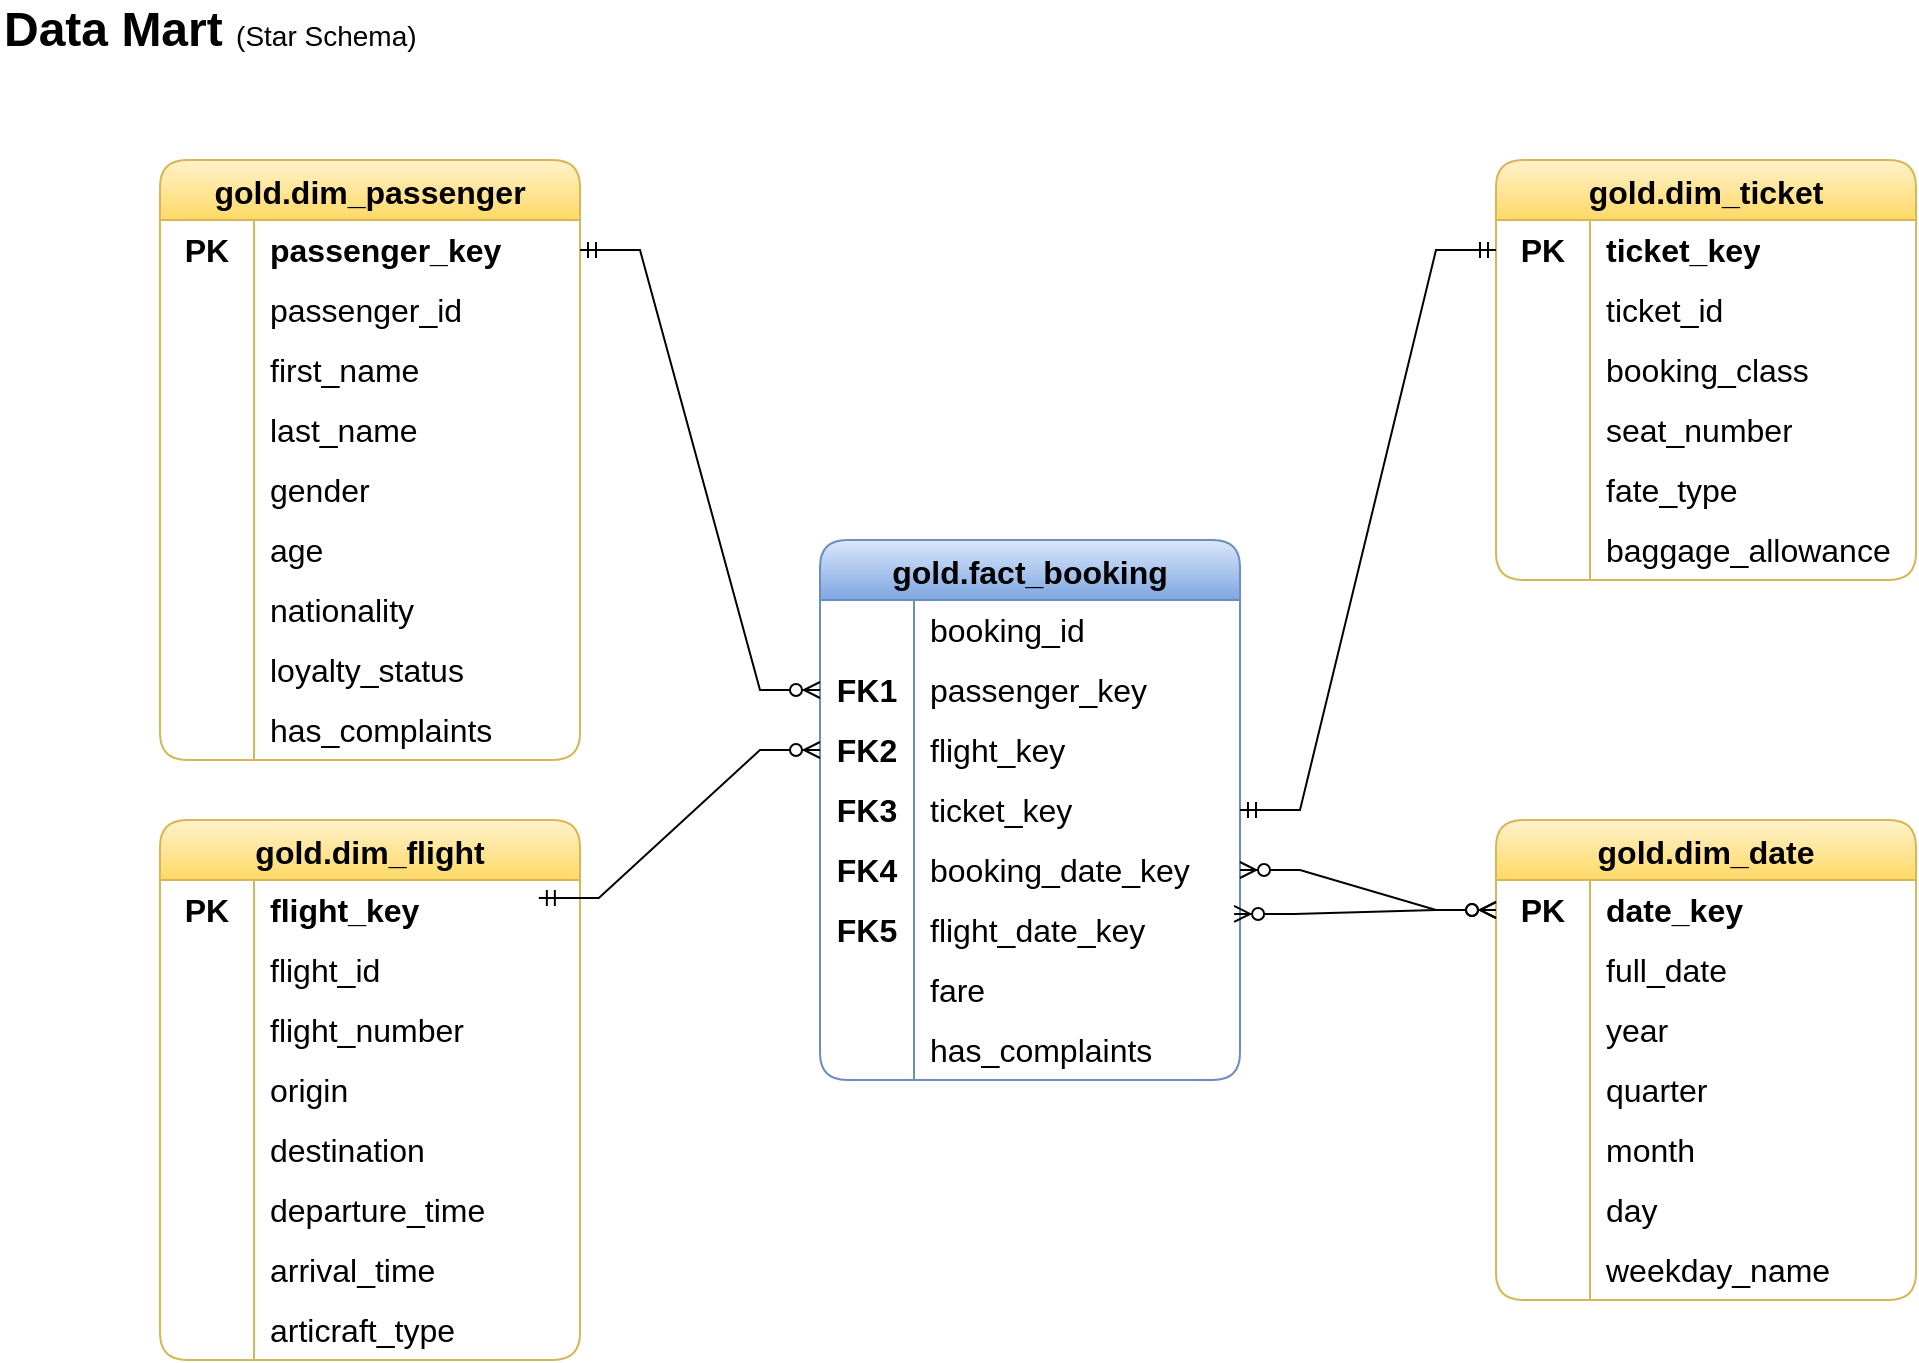 <mxfile version="28.1.2">
  <diagram name="Page-1" id="GIujpcIX_CAR8Va8UHwN">
    <mxGraphModel dx="1066" dy="802" grid="1" gridSize="10" guides="1" tooltips="1" connect="1" arrows="1" fold="1" page="1" pageScale="1" pageWidth="1100" pageHeight="850" math="0" shadow="0">
      <root>
        <mxCell id="0" />
        <mxCell id="1" parent="0" />
        <mxCell id="ljtROfX5DMk_Cp2q3hQa-1" value="Data Mart&amp;nbsp;&lt;span style=&quot;font-weight: normal;&quot;&gt;&lt;font style=&quot;font-size: 14px;&quot;&gt;(Star Schema)&lt;/font&gt;&lt;/span&gt;" style="text;html=1;align=left;verticalAlign=middle;whiteSpace=wrap;rounded=0;fontSize=24;fontStyle=1" parent="1" vertex="1">
          <mxGeometry x="50" y="30" width="350" height="30" as="geometry" />
        </mxCell>
        <mxCell id="ljtROfX5DMk_Cp2q3hQa-2" value="gold.dim_passenger" style="shape=table;startSize=30;container=1;collapsible=0;childLayout=tableLayout;fixedRows=1;rowLines=0;fontStyle=1;strokeColor=#d6b656;fontSize=16;fillColor=#fff2cc;gradientColor=#ffd966;rounded=1;" parent="1" vertex="1">
          <mxGeometry x="130" y="110" width="210" height="300" as="geometry" />
        </mxCell>
        <mxCell id="ljtROfX5DMk_Cp2q3hQa-3" value="" style="shape=tableRow;horizontal=0;startSize=0;swimlaneHead=0;swimlaneBody=0;top=0;left=0;bottom=0;right=0;collapsible=0;dropTarget=0;fillColor=none;points=[[0,0.5],[1,0.5]];portConstraint=eastwest;strokeColor=inherit;fontSize=16;" parent="ljtROfX5DMk_Cp2q3hQa-2" vertex="1">
          <mxGeometry y="30" width="210" height="30" as="geometry" />
        </mxCell>
        <mxCell id="ljtROfX5DMk_Cp2q3hQa-4" value="&lt;b&gt;PK&lt;/b&gt;" style="shape=partialRectangle;html=1;whiteSpace=wrap;connectable=0;fillColor=none;top=0;left=0;bottom=0;right=0;overflow=hidden;pointerEvents=1;strokeColor=inherit;fontSize=16;" parent="ljtROfX5DMk_Cp2q3hQa-3" vertex="1">
          <mxGeometry width="47" height="30" as="geometry">
            <mxRectangle width="47" height="30" as="alternateBounds" />
          </mxGeometry>
        </mxCell>
        <mxCell id="ljtROfX5DMk_Cp2q3hQa-5" value="&lt;b&gt;passenger_key&lt;/b&gt;" style="shape=partialRectangle;html=1;whiteSpace=wrap;connectable=0;fillColor=none;top=0;left=0;bottom=0;right=0;align=left;spacingLeft=6;overflow=hidden;strokeColor=inherit;fontSize=16;" parent="ljtROfX5DMk_Cp2q3hQa-3" vertex="1">
          <mxGeometry x="47" width="163" height="30" as="geometry">
            <mxRectangle width="163" height="30" as="alternateBounds" />
          </mxGeometry>
        </mxCell>
        <mxCell id="ljtROfX5DMk_Cp2q3hQa-6" value="" style="shape=tableRow;horizontal=0;startSize=0;swimlaneHead=0;swimlaneBody=0;top=0;left=0;bottom=0;right=0;collapsible=0;dropTarget=0;fillColor=none;points=[[0,0.5],[1,0.5]];portConstraint=eastwest;strokeColor=inherit;fontSize=16;" parent="ljtROfX5DMk_Cp2q3hQa-2" vertex="1">
          <mxGeometry y="60" width="210" height="30" as="geometry" />
        </mxCell>
        <mxCell id="ljtROfX5DMk_Cp2q3hQa-7" value="" style="shape=partialRectangle;html=1;whiteSpace=wrap;connectable=0;fillColor=none;top=0;left=0;bottom=0;right=0;overflow=hidden;strokeColor=inherit;fontSize=16;" parent="ljtROfX5DMk_Cp2q3hQa-6" vertex="1">
          <mxGeometry width="47" height="30" as="geometry">
            <mxRectangle width="47" height="30" as="alternateBounds" />
          </mxGeometry>
        </mxCell>
        <mxCell id="ljtROfX5DMk_Cp2q3hQa-8" value="passenger_id" style="shape=partialRectangle;html=1;whiteSpace=wrap;connectable=0;fillColor=none;top=0;left=0;bottom=0;right=0;align=left;spacingLeft=6;overflow=hidden;strokeColor=inherit;fontSize=16;" parent="ljtROfX5DMk_Cp2q3hQa-6" vertex="1">
          <mxGeometry x="47" width="163" height="30" as="geometry">
            <mxRectangle width="163" height="30" as="alternateBounds" />
          </mxGeometry>
        </mxCell>
        <mxCell id="ljtROfX5DMk_Cp2q3hQa-9" value="" style="shape=tableRow;horizontal=0;startSize=0;swimlaneHead=0;swimlaneBody=0;top=0;left=0;bottom=0;right=0;collapsible=0;dropTarget=0;fillColor=none;points=[[0,0.5],[1,0.5]];portConstraint=eastwest;strokeColor=inherit;fontSize=16;" parent="ljtROfX5DMk_Cp2q3hQa-2" vertex="1">
          <mxGeometry y="90" width="210" height="30" as="geometry" />
        </mxCell>
        <mxCell id="ljtROfX5DMk_Cp2q3hQa-10" value="" style="shape=partialRectangle;html=1;whiteSpace=wrap;connectable=0;fillColor=none;top=0;left=0;bottom=0;right=0;overflow=hidden;strokeColor=inherit;fontSize=16;" parent="ljtROfX5DMk_Cp2q3hQa-9" vertex="1">
          <mxGeometry width="47" height="30" as="geometry">
            <mxRectangle width="47" height="30" as="alternateBounds" />
          </mxGeometry>
        </mxCell>
        <mxCell id="ljtROfX5DMk_Cp2q3hQa-11" value="first_name" style="shape=partialRectangle;html=1;whiteSpace=wrap;connectable=0;fillColor=none;top=0;left=0;bottom=0;right=0;align=left;spacingLeft=6;overflow=hidden;strokeColor=inherit;fontSize=16;" parent="ljtROfX5DMk_Cp2q3hQa-9" vertex="1">
          <mxGeometry x="47" width="163" height="30" as="geometry">
            <mxRectangle width="163" height="30" as="alternateBounds" />
          </mxGeometry>
        </mxCell>
        <mxCell id="ljtROfX5DMk_Cp2q3hQa-12" style="shape=tableRow;horizontal=0;startSize=0;swimlaneHead=0;swimlaneBody=0;top=0;left=0;bottom=0;right=0;collapsible=0;dropTarget=0;fillColor=none;points=[[0,0.5],[1,0.5]];portConstraint=eastwest;strokeColor=inherit;fontSize=16;" parent="ljtROfX5DMk_Cp2q3hQa-2" vertex="1">
          <mxGeometry y="120" width="210" height="30" as="geometry" />
        </mxCell>
        <mxCell id="ljtROfX5DMk_Cp2q3hQa-13" style="shape=partialRectangle;html=1;whiteSpace=wrap;connectable=0;fillColor=none;top=0;left=0;bottom=0;right=0;overflow=hidden;strokeColor=inherit;fontSize=16;" parent="ljtROfX5DMk_Cp2q3hQa-12" vertex="1">
          <mxGeometry width="47" height="30" as="geometry">
            <mxRectangle width="47" height="30" as="alternateBounds" />
          </mxGeometry>
        </mxCell>
        <mxCell id="ljtROfX5DMk_Cp2q3hQa-14" value="last_name" style="shape=partialRectangle;html=1;whiteSpace=wrap;connectable=0;fillColor=none;top=0;left=0;bottom=0;right=0;align=left;spacingLeft=6;overflow=hidden;strokeColor=inherit;fontSize=16;" parent="ljtROfX5DMk_Cp2q3hQa-12" vertex="1">
          <mxGeometry x="47" width="163" height="30" as="geometry">
            <mxRectangle width="163" height="30" as="alternateBounds" />
          </mxGeometry>
        </mxCell>
        <mxCell id="ljtROfX5DMk_Cp2q3hQa-15" style="shape=tableRow;horizontal=0;startSize=0;swimlaneHead=0;swimlaneBody=0;top=0;left=0;bottom=0;right=0;collapsible=0;dropTarget=0;fillColor=none;points=[[0,0.5],[1,0.5]];portConstraint=eastwest;strokeColor=inherit;fontSize=16;" parent="ljtROfX5DMk_Cp2q3hQa-2" vertex="1">
          <mxGeometry y="150" width="210" height="30" as="geometry" />
        </mxCell>
        <mxCell id="ljtROfX5DMk_Cp2q3hQa-16" style="shape=partialRectangle;html=1;whiteSpace=wrap;connectable=0;fillColor=none;top=0;left=0;bottom=0;right=0;overflow=hidden;strokeColor=inherit;fontSize=16;" parent="ljtROfX5DMk_Cp2q3hQa-15" vertex="1">
          <mxGeometry width="47" height="30" as="geometry">
            <mxRectangle width="47" height="30" as="alternateBounds" />
          </mxGeometry>
        </mxCell>
        <mxCell id="ljtROfX5DMk_Cp2q3hQa-17" value="gender" style="shape=partialRectangle;html=1;whiteSpace=wrap;connectable=0;fillColor=none;top=0;left=0;bottom=0;right=0;align=left;spacingLeft=6;overflow=hidden;strokeColor=inherit;fontSize=16;" parent="ljtROfX5DMk_Cp2q3hQa-15" vertex="1">
          <mxGeometry x="47" width="163" height="30" as="geometry">
            <mxRectangle width="163" height="30" as="alternateBounds" />
          </mxGeometry>
        </mxCell>
        <mxCell id="ljtROfX5DMk_Cp2q3hQa-18" style="shape=tableRow;horizontal=0;startSize=0;swimlaneHead=0;swimlaneBody=0;top=0;left=0;bottom=0;right=0;collapsible=0;dropTarget=0;fillColor=none;points=[[0,0.5],[1,0.5]];portConstraint=eastwest;strokeColor=inherit;fontSize=16;" parent="ljtROfX5DMk_Cp2q3hQa-2" vertex="1">
          <mxGeometry y="180" width="210" height="30" as="geometry" />
        </mxCell>
        <mxCell id="ljtROfX5DMk_Cp2q3hQa-19" style="shape=partialRectangle;html=1;whiteSpace=wrap;connectable=0;fillColor=none;top=0;left=0;bottom=0;right=0;overflow=hidden;strokeColor=inherit;fontSize=16;" parent="ljtROfX5DMk_Cp2q3hQa-18" vertex="1">
          <mxGeometry width="47" height="30" as="geometry">
            <mxRectangle width="47" height="30" as="alternateBounds" />
          </mxGeometry>
        </mxCell>
        <mxCell id="ljtROfX5DMk_Cp2q3hQa-20" value="age" style="shape=partialRectangle;html=1;whiteSpace=wrap;connectable=0;fillColor=none;top=0;left=0;bottom=0;right=0;align=left;spacingLeft=6;overflow=hidden;strokeColor=inherit;fontSize=16;" parent="ljtROfX5DMk_Cp2q3hQa-18" vertex="1">
          <mxGeometry x="47" width="163" height="30" as="geometry">
            <mxRectangle width="163" height="30" as="alternateBounds" />
          </mxGeometry>
        </mxCell>
        <mxCell id="ljtROfX5DMk_Cp2q3hQa-21" style="shape=tableRow;horizontal=0;startSize=0;swimlaneHead=0;swimlaneBody=0;top=0;left=0;bottom=0;right=0;collapsible=0;dropTarget=0;fillColor=none;points=[[0,0.5],[1,0.5]];portConstraint=eastwest;strokeColor=inherit;fontSize=16;" parent="ljtROfX5DMk_Cp2q3hQa-2" vertex="1">
          <mxGeometry y="210" width="210" height="30" as="geometry" />
        </mxCell>
        <mxCell id="ljtROfX5DMk_Cp2q3hQa-22" style="shape=partialRectangle;html=1;whiteSpace=wrap;connectable=0;fillColor=none;top=0;left=0;bottom=0;right=0;overflow=hidden;strokeColor=inherit;fontSize=16;" parent="ljtROfX5DMk_Cp2q3hQa-21" vertex="1">
          <mxGeometry width="47" height="30" as="geometry">
            <mxRectangle width="47" height="30" as="alternateBounds" />
          </mxGeometry>
        </mxCell>
        <mxCell id="ljtROfX5DMk_Cp2q3hQa-23" value="nationality" style="shape=partialRectangle;html=1;whiteSpace=wrap;connectable=0;fillColor=none;top=0;left=0;bottom=0;right=0;align=left;spacingLeft=6;overflow=hidden;strokeColor=inherit;fontSize=16;" parent="ljtROfX5DMk_Cp2q3hQa-21" vertex="1">
          <mxGeometry x="47" width="163" height="30" as="geometry">
            <mxRectangle width="163" height="30" as="alternateBounds" />
          </mxGeometry>
        </mxCell>
        <mxCell id="ljtROfX5DMk_Cp2q3hQa-24" style="shape=tableRow;horizontal=0;startSize=0;swimlaneHead=0;swimlaneBody=0;top=0;left=0;bottom=0;right=0;collapsible=0;dropTarget=0;fillColor=none;points=[[0,0.5],[1,0.5]];portConstraint=eastwest;strokeColor=inherit;fontSize=16;" parent="ljtROfX5DMk_Cp2q3hQa-2" vertex="1">
          <mxGeometry y="240" width="210" height="30" as="geometry" />
        </mxCell>
        <mxCell id="ljtROfX5DMk_Cp2q3hQa-25" style="shape=partialRectangle;html=1;whiteSpace=wrap;connectable=0;fillColor=none;top=0;left=0;bottom=0;right=0;overflow=hidden;strokeColor=inherit;fontSize=16;" parent="ljtROfX5DMk_Cp2q3hQa-24" vertex="1">
          <mxGeometry width="47" height="30" as="geometry">
            <mxRectangle width="47" height="30" as="alternateBounds" />
          </mxGeometry>
        </mxCell>
        <mxCell id="ljtROfX5DMk_Cp2q3hQa-26" value="loyalty_status" style="shape=partialRectangle;html=1;whiteSpace=wrap;connectable=0;fillColor=none;top=0;left=0;bottom=0;right=0;align=left;spacingLeft=6;overflow=hidden;strokeColor=inherit;fontSize=16;" parent="ljtROfX5DMk_Cp2q3hQa-24" vertex="1">
          <mxGeometry x="47" width="163" height="30" as="geometry">
            <mxRectangle width="163" height="30" as="alternateBounds" />
          </mxGeometry>
        </mxCell>
        <mxCell id="ljtROfX5DMk_Cp2q3hQa-27" style="shape=tableRow;horizontal=0;startSize=0;swimlaneHead=0;swimlaneBody=0;top=0;left=0;bottom=0;right=0;collapsible=0;dropTarget=0;fillColor=none;points=[[0,0.5],[1,0.5]];portConstraint=eastwest;strokeColor=inherit;fontSize=16;" parent="ljtROfX5DMk_Cp2q3hQa-2" vertex="1">
          <mxGeometry y="270" width="210" height="30" as="geometry" />
        </mxCell>
        <mxCell id="ljtROfX5DMk_Cp2q3hQa-28" style="shape=partialRectangle;html=1;whiteSpace=wrap;connectable=0;fillColor=none;top=0;left=0;bottom=0;right=0;overflow=hidden;strokeColor=inherit;fontSize=16;" parent="ljtROfX5DMk_Cp2q3hQa-27" vertex="1">
          <mxGeometry width="47" height="30" as="geometry">
            <mxRectangle width="47" height="30" as="alternateBounds" />
          </mxGeometry>
        </mxCell>
        <mxCell id="ljtROfX5DMk_Cp2q3hQa-29" value="has_complaints" style="shape=partialRectangle;html=1;whiteSpace=wrap;connectable=0;fillColor=none;top=0;left=0;bottom=0;right=0;align=left;spacingLeft=6;overflow=hidden;strokeColor=inherit;fontSize=16;" parent="ljtROfX5DMk_Cp2q3hQa-27" vertex="1">
          <mxGeometry x="47" width="163" height="30" as="geometry">
            <mxRectangle width="163" height="30" as="alternateBounds" />
          </mxGeometry>
        </mxCell>
        <mxCell id="ljtROfX5DMk_Cp2q3hQa-30" value="gold.dim_ticket" style="shape=table;startSize=30;container=1;collapsible=0;childLayout=tableLayout;fixedRows=1;rowLines=0;fontStyle=1;strokeColor=#d6b656;fontSize=16;fillColor=#fff2cc;gradientColor=#ffd966;rounded=1;" parent="1" vertex="1">
          <mxGeometry x="798" y="110" width="210" height="210" as="geometry" />
        </mxCell>
        <mxCell id="ljtROfX5DMk_Cp2q3hQa-31" value="" style="shape=tableRow;horizontal=0;startSize=0;swimlaneHead=0;swimlaneBody=0;top=0;left=0;bottom=0;right=0;collapsible=0;dropTarget=0;fillColor=none;points=[[0,0.5],[1,0.5]];portConstraint=eastwest;strokeColor=inherit;fontSize=16;" parent="ljtROfX5DMk_Cp2q3hQa-30" vertex="1">
          <mxGeometry y="30" width="210" height="30" as="geometry" />
        </mxCell>
        <mxCell id="ljtROfX5DMk_Cp2q3hQa-32" value="&lt;b&gt;PK&lt;/b&gt;" style="shape=partialRectangle;html=1;whiteSpace=wrap;connectable=0;fillColor=none;top=0;left=0;bottom=0;right=0;overflow=hidden;pointerEvents=1;strokeColor=inherit;fontSize=16;" parent="ljtROfX5DMk_Cp2q3hQa-31" vertex="1">
          <mxGeometry width="47" height="30" as="geometry">
            <mxRectangle width="47" height="30" as="alternateBounds" />
          </mxGeometry>
        </mxCell>
        <mxCell id="ljtROfX5DMk_Cp2q3hQa-33" value="&lt;b&gt;ticket_key&lt;/b&gt;" style="shape=partialRectangle;html=1;whiteSpace=wrap;connectable=0;fillColor=none;top=0;left=0;bottom=0;right=0;align=left;spacingLeft=6;overflow=hidden;strokeColor=inherit;fontSize=16;" parent="ljtROfX5DMk_Cp2q3hQa-31" vertex="1">
          <mxGeometry x="47" width="163" height="30" as="geometry">
            <mxRectangle width="163" height="30" as="alternateBounds" />
          </mxGeometry>
        </mxCell>
        <mxCell id="ljtROfX5DMk_Cp2q3hQa-34" value="" style="shape=tableRow;horizontal=0;startSize=0;swimlaneHead=0;swimlaneBody=0;top=0;left=0;bottom=0;right=0;collapsible=0;dropTarget=0;fillColor=none;points=[[0,0.5],[1,0.5]];portConstraint=eastwest;strokeColor=inherit;fontSize=16;" parent="ljtROfX5DMk_Cp2q3hQa-30" vertex="1">
          <mxGeometry y="60" width="210" height="30" as="geometry" />
        </mxCell>
        <mxCell id="ljtROfX5DMk_Cp2q3hQa-35" value="" style="shape=partialRectangle;html=1;whiteSpace=wrap;connectable=0;fillColor=none;top=0;left=0;bottom=0;right=0;overflow=hidden;strokeColor=inherit;fontSize=16;" parent="ljtROfX5DMk_Cp2q3hQa-34" vertex="1">
          <mxGeometry width="47" height="30" as="geometry">
            <mxRectangle width="47" height="30" as="alternateBounds" />
          </mxGeometry>
        </mxCell>
        <mxCell id="ljtROfX5DMk_Cp2q3hQa-36" value="ticket_id" style="shape=partialRectangle;html=1;whiteSpace=wrap;connectable=0;fillColor=none;top=0;left=0;bottom=0;right=0;align=left;spacingLeft=6;overflow=hidden;strokeColor=inherit;fontSize=16;" parent="ljtROfX5DMk_Cp2q3hQa-34" vertex="1">
          <mxGeometry x="47" width="163" height="30" as="geometry">
            <mxRectangle width="163" height="30" as="alternateBounds" />
          </mxGeometry>
        </mxCell>
        <mxCell id="ljtROfX5DMk_Cp2q3hQa-37" value="" style="shape=tableRow;horizontal=0;startSize=0;swimlaneHead=0;swimlaneBody=0;top=0;left=0;bottom=0;right=0;collapsible=0;dropTarget=0;fillColor=none;points=[[0,0.5],[1,0.5]];portConstraint=eastwest;strokeColor=inherit;fontSize=16;" parent="ljtROfX5DMk_Cp2q3hQa-30" vertex="1">
          <mxGeometry y="90" width="210" height="30" as="geometry" />
        </mxCell>
        <mxCell id="ljtROfX5DMk_Cp2q3hQa-38" value="" style="shape=partialRectangle;html=1;whiteSpace=wrap;connectable=0;fillColor=none;top=0;left=0;bottom=0;right=0;overflow=hidden;strokeColor=inherit;fontSize=16;" parent="ljtROfX5DMk_Cp2q3hQa-37" vertex="1">
          <mxGeometry width="47" height="30" as="geometry">
            <mxRectangle width="47" height="30" as="alternateBounds" />
          </mxGeometry>
        </mxCell>
        <mxCell id="ljtROfX5DMk_Cp2q3hQa-39" value="booking_class" style="shape=partialRectangle;html=1;whiteSpace=wrap;connectable=0;fillColor=none;top=0;left=0;bottom=0;right=0;align=left;spacingLeft=6;overflow=hidden;strokeColor=inherit;fontSize=16;" parent="ljtROfX5DMk_Cp2q3hQa-37" vertex="1">
          <mxGeometry x="47" width="163" height="30" as="geometry">
            <mxRectangle width="163" height="30" as="alternateBounds" />
          </mxGeometry>
        </mxCell>
        <mxCell id="ljtROfX5DMk_Cp2q3hQa-40" style="shape=tableRow;horizontal=0;startSize=0;swimlaneHead=0;swimlaneBody=0;top=0;left=0;bottom=0;right=0;collapsible=0;dropTarget=0;fillColor=none;points=[[0,0.5],[1,0.5]];portConstraint=eastwest;strokeColor=inherit;fontSize=16;" parent="ljtROfX5DMk_Cp2q3hQa-30" vertex="1">
          <mxGeometry y="120" width="210" height="30" as="geometry" />
        </mxCell>
        <mxCell id="ljtROfX5DMk_Cp2q3hQa-41" style="shape=partialRectangle;html=1;whiteSpace=wrap;connectable=0;fillColor=none;top=0;left=0;bottom=0;right=0;overflow=hidden;strokeColor=inherit;fontSize=16;" parent="ljtROfX5DMk_Cp2q3hQa-40" vertex="1">
          <mxGeometry width="47" height="30" as="geometry">
            <mxRectangle width="47" height="30" as="alternateBounds" />
          </mxGeometry>
        </mxCell>
        <mxCell id="ljtROfX5DMk_Cp2q3hQa-42" value="seat_number" style="shape=partialRectangle;html=1;whiteSpace=wrap;connectable=0;fillColor=none;top=0;left=0;bottom=0;right=0;align=left;spacingLeft=6;overflow=hidden;strokeColor=inherit;fontSize=16;" parent="ljtROfX5DMk_Cp2q3hQa-40" vertex="1">
          <mxGeometry x="47" width="163" height="30" as="geometry">
            <mxRectangle width="163" height="30" as="alternateBounds" />
          </mxGeometry>
        </mxCell>
        <mxCell id="ljtROfX5DMk_Cp2q3hQa-43" style="shape=tableRow;horizontal=0;startSize=0;swimlaneHead=0;swimlaneBody=0;top=0;left=0;bottom=0;right=0;collapsible=0;dropTarget=0;fillColor=none;points=[[0,0.5],[1,0.5]];portConstraint=eastwest;strokeColor=inherit;fontSize=16;" parent="ljtROfX5DMk_Cp2q3hQa-30" vertex="1">
          <mxGeometry y="150" width="210" height="30" as="geometry" />
        </mxCell>
        <mxCell id="ljtROfX5DMk_Cp2q3hQa-44" style="shape=partialRectangle;html=1;whiteSpace=wrap;connectable=0;fillColor=none;top=0;left=0;bottom=0;right=0;overflow=hidden;strokeColor=inherit;fontSize=16;" parent="ljtROfX5DMk_Cp2q3hQa-43" vertex="1">
          <mxGeometry width="47" height="30" as="geometry">
            <mxRectangle width="47" height="30" as="alternateBounds" />
          </mxGeometry>
        </mxCell>
        <mxCell id="ljtROfX5DMk_Cp2q3hQa-45" value="fate_type" style="shape=partialRectangle;html=1;whiteSpace=wrap;connectable=0;fillColor=none;top=0;left=0;bottom=0;right=0;align=left;spacingLeft=6;overflow=hidden;strokeColor=inherit;fontSize=16;" parent="ljtROfX5DMk_Cp2q3hQa-43" vertex="1">
          <mxGeometry x="47" width="163" height="30" as="geometry">
            <mxRectangle width="163" height="30" as="alternateBounds" />
          </mxGeometry>
        </mxCell>
        <mxCell id="ljtROfX5DMk_Cp2q3hQa-46" style="shape=tableRow;horizontal=0;startSize=0;swimlaneHead=0;swimlaneBody=0;top=0;left=0;bottom=0;right=0;collapsible=0;dropTarget=0;fillColor=none;points=[[0,0.5],[1,0.5]];portConstraint=eastwest;strokeColor=inherit;fontSize=16;" parent="ljtROfX5DMk_Cp2q3hQa-30" vertex="1">
          <mxGeometry y="180" width="210" height="30" as="geometry" />
        </mxCell>
        <mxCell id="ljtROfX5DMk_Cp2q3hQa-47" style="shape=partialRectangle;html=1;whiteSpace=wrap;connectable=0;fillColor=none;top=0;left=0;bottom=0;right=0;overflow=hidden;strokeColor=inherit;fontSize=16;" parent="ljtROfX5DMk_Cp2q3hQa-46" vertex="1">
          <mxGeometry width="47" height="30" as="geometry">
            <mxRectangle width="47" height="30" as="alternateBounds" />
          </mxGeometry>
        </mxCell>
        <mxCell id="ljtROfX5DMk_Cp2q3hQa-48" value="baggage_allowance" style="shape=partialRectangle;html=1;whiteSpace=wrap;connectable=0;fillColor=none;top=0;left=0;bottom=0;right=0;align=left;spacingLeft=6;overflow=hidden;strokeColor=inherit;fontSize=16;" parent="ljtROfX5DMk_Cp2q3hQa-46" vertex="1">
          <mxGeometry x="47" width="163" height="30" as="geometry">
            <mxRectangle width="163" height="30" as="alternateBounds" />
          </mxGeometry>
        </mxCell>
        <mxCell id="ljtROfX5DMk_Cp2q3hQa-65" value="gold.fact_booking" style="shape=table;startSize=30;container=1;collapsible=0;childLayout=tableLayout;fixedRows=1;rowLines=0;fontStyle=1;strokeColor=#6c8ebf;fontSize=16;fillColor=#dae8fc;gradientColor=#7ea6e0;rounded=1;" parent="1" vertex="1">
          <mxGeometry x="460" y="300" width="210" height="270" as="geometry" />
        </mxCell>
        <mxCell id="ljtROfX5DMk_Cp2q3hQa-66" value="" style="shape=tableRow;horizontal=0;startSize=0;swimlaneHead=0;swimlaneBody=0;top=0;left=0;bottom=0;right=0;collapsible=0;dropTarget=0;fillColor=none;points=[[0,0.5],[1,0.5]];portConstraint=eastwest;strokeColor=inherit;fontSize=16;" parent="ljtROfX5DMk_Cp2q3hQa-65" vertex="1">
          <mxGeometry y="30" width="210" height="30" as="geometry" />
        </mxCell>
        <mxCell id="ljtROfX5DMk_Cp2q3hQa-67" value="" style="shape=partialRectangle;html=1;whiteSpace=wrap;connectable=0;fillColor=none;top=0;left=0;bottom=0;right=0;overflow=hidden;pointerEvents=1;strokeColor=inherit;fontSize=16;" parent="ljtROfX5DMk_Cp2q3hQa-66" vertex="1">
          <mxGeometry width="47" height="30" as="geometry">
            <mxRectangle width="47" height="30" as="alternateBounds" />
          </mxGeometry>
        </mxCell>
        <mxCell id="ljtROfX5DMk_Cp2q3hQa-68" value="booking_id" style="shape=partialRectangle;html=1;whiteSpace=wrap;connectable=0;fillColor=none;top=0;left=0;bottom=0;right=0;align=left;spacingLeft=6;overflow=hidden;strokeColor=inherit;fontSize=16;" parent="ljtROfX5DMk_Cp2q3hQa-66" vertex="1">
          <mxGeometry x="47" width="163" height="30" as="geometry">
            <mxRectangle width="163" height="30" as="alternateBounds" />
          </mxGeometry>
        </mxCell>
        <mxCell id="ljtROfX5DMk_Cp2q3hQa-69" value="" style="shape=tableRow;horizontal=0;startSize=0;swimlaneHead=0;swimlaneBody=0;top=0;left=0;bottom=0;right=0;collapsible=0;dropTarget=0;fillColor=none;points=[[0,0.5],[1,0.5]];portConstraint=eastwest;strokeColor=inherit;fontSize=16;" parent="ljtROfX5DMk_Cp2q3hQa-65" vertex="1">
          <mxGeometry y="60" width="210" height="30" as="geometry" />
        </mxCell>
        <mxCell id="ljtROfX5DMk_Cp2q3hQa-70" value="&lt;b&gt;FK1&lt;/b&gt;" style="shape=partialRectangle;html=1;whiteSpace=wrap;connectable=0;fillColor=none;top=0;left=0;bottom=0;right=0;overflow=hidden;strokeColor=inherit;fontSize=16;" parent="ljtROfX5DMk_Cp2q3hQa-69" vertex="1">
          <mxGeometry width="47" height="30" as="geometry">
            <mxRectangle width="47" height="30" as="alternateBounds" />
          </mxGeometry>
        </mxCell>
        <mxCell id="ljtROfX5DMk_Cp2q3hQa-71" value="passenger_key" style="shape=partialRectangle;html=1;whiteSpace=wrap;connectable=0;fillColor=none;top=0;left=0;bottom=0;right=0;align=left;spacingLeft=6;overflow=hidden;strokeColor=inherit;fontSize=16;" parent="ljtROfX5DMk_Cp2q3hQa-69" vertex="1">
          <mxGeometry x="47" width="163" height="30" as="geometry">
            <mxRectangle width="163" height="30" as="alternateBounds" />
          </mxGeometry>
        </mxCell>
        <mxCell id="ljtROfX5DMk_Cp2q3hQa-72" value="" style="shape=tableRow;horizontal=0;startSize=0;swimlaneHead=0;swimlaneBody=0;top=0;left=0;bottom=0;right=0;collapsible=0;dropTarget=0;fillColor=none;points=[[0,0.5],[1,0.5]];portConstraint=eastwest;strokeColor=inherit;fontSize=16;" parent="ljtROfX5DMk_Cp2q3hQa-65" vertex="1">
          <mxGeometry y="90" width="210" height="30" as="geometry" />
        </mxCell>
        <mxCell id="ljtROfX5DMk_Cp2q3hQa-73" value="&lt;b&gt;FK2&lt;/b&gt;" style="shape=partialRectangle;html=1;whiteSpace=wrap;connectable=0;fillColor=none;top=0;left=0;bottom=0;right=0;overflow=hidden;strokeColor=inherit;fontSize=16;" parent="ljtROfX5DMk_Cp2q3hQa-72" vertex="1">
          <mxGeometry width="47" height="30" as="geometry">
            <mxRectangle width="47" height="30" as="alternateBounds" />
          </mxGeometry>
        </mxCell>
        <mxCell id="ljtROfX5DMk_Cp2q3hQa-74" value="flight_key" style="shape=partialRectangle;html=1;whiteSpace=wrap;connectable=0;fillColor=none;top=0;left=0;bottom=0;right=0;align=left;spacingLeft=6;overflow=hidden;strokeColor=inherit;fontSize=16;" parent="ljtROfX5DMk_Cp2q3hQa-72" vertex="1">
          <mxGeometry x="47" width="163" height="30" as="geometry">
            <mxRectangle width="163" height="30" as="alternateBounds" />
          </mxGeometry>
        </mxCell>
        <mxCell id="ljtROfX5DMk_Cp2q3hQa-75" style="shape=tableRow;horizontal=0;startSize=0;swimlaneHead=0;swimlaneBody=0;top=0;left=0;bottom=0;right=0;collapsible=0;dropTarget=0;fillColor=none;points=[[0,0.5],[1,0.5]];portConstraint=eastwest;strokeColor=inherit;fontSize=16;" parent="ljtROfX5DMk_Cp2q3hQa-65" vertex="1">
          <mxGeometry y="120" width="210" height="30" as="geometry" />
        </mxCell>
        <mxCell id="ljtROfX5DMk_Cp2q3hQa-76" value="&lt;b&gt;FK3&lt;/b&gt;" style="shape=partialRectangle;html=1;whiteSpace=wrap;connectable=0;fillColor=none;top=0;left=0;bottom=0;right=0;overflow=hidden;strokeColor=inherit;fontSize=16;" parent="ljtROfX5DMk_Cp2q3hQa-75" vertex="1">
          <mxGeometry width="47" height="30" as="geometry">
            <mxRectangle width="47" height="30" as="alternateBounds" />
          </mxGeometry>
        </mxCell>
        <mxCell id="ljtROfX5DMk_Cp2q3hQa-77" value="ticket_key" style="shape=partialRectangle;html=1;whiteSpace=wrap;connectable=0;fillColor=none;top=0;left=0;bottom=0;right=0;align=left;spacingLeft=6;overflow=hidden;strokeColor=inherit;fontSize=16;" parent="ljtROfX5DMk_Cp2q3hQa-75" vertex="1">
          <mxGeometry x="47" width="163" height="30" as="geometry">
            <mxRectangle width="163" height="30" as="alternateBounds" />
          </mxGeometry>
        </mxCell>
        <mxCell id="ljtROfX5DMk_Cp2q3hQa-78" style="shape=tableRow;horizontal=0;startSize=0;swimlaneHead=0;swimlaneBody=0;top=0;left=0;bottom=0;right=0;collapsible=0;dropTarget=0;fillColor=none;points=[[0,0.5],[1,0.5]];portConstraint=eastwest;strokeColor=inherit;fontSize=16;" parent="ljtROfX5DMk_Cp2q3hQa-65" vertex="1">
          <mxGeometry y="150" width="210" height="30" as="geometry" />
        </mxCell>
        <mxCell id="ljtROfX5DMk_Cp2q3hQa-79" value="&lt;b&gt;FK4&lt;/b&gt;" style="shape=partialRectangle;html=1;whiteSpace=wrap;connectable=0;fillColor=none;top=0;left=0;bottom=0;right=0;overflow=hidden;strokeColor=inherit;fontSize=16;" parent="ljtROfX5DMk_Cp2q3hQa-78" vertex="1">
          <mxGeometry width="47" height="30" as="geometry">
            <mxRectangle width="47" height="30" as="alternateBounds" />
          </mxGeometry>
        </mxCell>
        <mxCell id="ljtROfX5DMk_Cp2q3hQa-80" value="booking_date_key" style="shape=partialRectangle;html=1;whiteSpace=wrap;connectable=0;fillColor=none;top=0;left=0;bottom=0;right=0;align=left;spacingLeft=6;overflow=hidden;strokeColor=inherit;fontSize=16;" parent="ljtROfX5DMk_Cp2q3hQa-78" vertex="1">
          <mxGeometry x="47" width="163" height="30" as="geometry">
            <mxRectangle width="163" height="30" as="alternateBounds" />
          </mxGeometry>
        </mxCell>
        <mxCell id="ljtROfX5DMk_Cp2q3hQa-81" style="shape=tableRow;horizontal=0;startSize=0;swimlaneHead=0;swimlaneBody=0;top=0;left=0;bottom=0;right=0;collapsible=0;dropTarget=0;fillColor=none;points=[[0,0.5],[1,0.5]];portConstraint=eastwest;strokeColor=inherit;fontSize=16;" parent="ljtROfX5DMk_Cp2q3hQa-65" vertex="1">
          <mxGeometry y="180" width="210" height="30" as="geometry" />
        </mxCell>
        <mxCell id="ljtROfX5DMk_Cp2q3hQa-82" value="&lt;b&gt;FK5&lt;/b&gt;" style="shape=partialRectangle;html=1;whiteSpace=wrap;connectable=0;fillColor=none;top=0;left=0;bottom=0;right=0;overflow=hidden;strokeColor=inherit;fontSize=16;" parent="ljtROfX5DMk_Cp2q3hQa-81" vertex="1">
          <mxGeometry width="47" height="30" as="geometry">
            <mxRectangle width="47" height="30" as="alternateBounds" />
          </mxGeometry>
        </mxCell>
        <mxCell id="ljtROfX5DMk_Cp2q3hQa-83" value="flight_date_key" style="shape=partialRectangle;html=1;whiteSpace=wrap;connectable=0;fillColor=none;top=0;left=0;bottom=0;right=0;align=left;spacingLeft=6;overflow=hidden;strokeColor=inherit;fontSize=16;" parent="ljtROfX5DMk_Cp2q3hQa-81" vertex="1">
          <mxGeometry x="47" width="163" height="30" as="geometry">
            <mxRectangle width="163" height="30" as="alternateBounds" />
          </mxGeometry>
        </mxCell>
        <mxCell id="ljtROfX5DMk_Cp2q3hQa-84" style="shape=tableRow;horizontal=0;startSize=0;swimlaneHead=0;swimlaneBody=0;top=0;left=0;bottom=0;right=0;collapsible=0;dropTarget=0;fillColor=none;points=[[0,0.5],[1,0.5]];portConstraint=eastwest;strokeColor=inherit;fontSize=16;" parent="ljtROfX5DMk_Cp2q3hQa-65" vertex="1">
          <mxGeometry y="210" width="210" height="30" as="geometry" />
        </mxCell>
        <mxCell id="ljtROfX5DMk_Cp2q3hQa-85" style="shape=partialRectangle;html=1;whiteSpace=wrap;connectable=0;fillColor=none;top=0;left=0;bottom=0;right=0;overflow=hidden;strokeColor=inherit;fontSize=16;" parent="ljtROfX5DMk_Cp2q3hQa-84" vertex="1">
          <mxGeometry width="47" height="30" as="geometry">
            <mxRectangle width="47" height="30" as="alternateBounds" />
          </mxGeometry>
        </mxCell>
        <mxCell id="ljtROfX5DMk_Cp2q3hQa-86" value="fare" style="shape=partialRectangle;html=1;whiteSpace=wrap;connectable=0;fillColor=none;top=0;left=0;bottom=0;right=0;align=left;spacingLeft=6;overflow=hidden;strokeColor=inherit;fontSize=16;" parent="ljtROfX5DMk_Cp2q3hQa-84" vertex="1">
          <mxGeometry x="47" width="163" height="30" as="geometry">
            <mxRectangle width="163" height="30" as="alternateBounds" />
          </mxGeometry>
        </mxCell>
        <mxCell id="ljtROfX5DMk_Cp2q3hQa-87" style="shape=tableRow;horizontal=0;startSize=0;swimlaneHead=0;swimlaneBody=0;top=0;left=0;bottom=0;right=0;collapsible=0;dropTarget=0;fillColor=none;points=[[0,0.5],[1,0.5]];portConstraint=eastwest;strokeColor=inherit;fontSize=16;" parent="ljtROfX5DMk_Cp2q3hQa-65" vertex="1">
          <mxGeometry y="240" width="210" height="30" as="geometry" />
        </mxCell>
        <mxCell id="ljtROfX5DMk_Cp2q3hQa-88" style="shape=partialRectangle;html=1;whiteSpace=wrap;connectable=0;fillColor=none;top=0;left=0;bottom=0;right=0;overflow=hidden;strokeColor=inherit;fontSize=16;" parent="ljtROfX5DMk_Cp2q3hQa-87" vertex="1">
          <mxGeometry width="47" height="30" as="geometry">
            <mxRectangle width="47" height="30" as="alternateBounds" />
          </mxGeometry>
        </mxCell>
        <mxCell id="ljtROfX5DMk_Cp2q3hQa-89" value="has_complaints" style="shape=partialRectangle;html=1;whiteSpace=wrap;connectable=0;fillColor=none;top=0;left=0;bottom=0;right=0;align=left;spacingLeft=6;overflow=hidden;strokeColor=inherit;fontSize=16;" parent="ljtROfX5DMk_Cp2q3hQa-87" vertex="1">
          <mxGeometry x="47" width="163" height="30" as="geometry">
            <mxRectangle width="163" height="30" as="alternateBounds" />
          </mxGeometry>
        </mxCell>
        <mxCell id="ljtROfX5DMk_Cp2q3hQa-99" value="" style="edgeStyle=entityRelationEdgeStyle;fontSize=12;html=1;endArrow=ERzeroToMany;startArrow=ERmandOne;rounded=0;entryX=0;entryY=0.5;entryDx=0;entryDy=0;" parent="1" source="ljtROfX5DMk_Cp2q3hQa-3" target="ljtROfX5DMk_Cp2q3hQa-69" edge="1">
          <mxGeometry width="100" height="100" relative="1" as="geometry">
            <mxPoint x="170" y="640" as="sourcePoint" />
            <mxPoint x="270" y="540" as="targetPoint" />
            <Array as="points">
              <mxPoint x="450" y="370" />
            </Array>
          </mxGeometry>
        </mxCell>
        <mxCell id="ljtROfX5DMk_Cp2q3hQa-100" value="" style="edgeStyle=entityRelationEdgeStyle;fontSize=12;html=1;endArrow=ERmandOne;startArrow=ERmandOne;rounded=0;entryX=1;entryY=0.5;entryDx=0;entryDy=0;exitX=0;exitY=0.5;exitDx=0;exitDy=0;endFill=0;" parent="1" source="ljtROfX5DMk_Cp2q3hQa-31" target="ljtROfX5DMk_Cp2q3hQa-75" edge="1">
          <mxGeometry width="100" height="100" relative="1" as="geometry">
            <mxPoint x="640" y="170" as="sourcePoint" />
            <mxPoint x="737" y="462" as="targetPoint" />
          </mxGeometry>
        </mxCell>
        <mxCell id="-V5D90BDanawPPntpzXs-1" value="gold.dim_flight" style="shape=table;startSize=30;container=1;collapsible=0;childLayout=tableLayout;fixedRows=1;rowLines=0;fontStyle=1;strokeColor=#d6b656;fontSize=16;fillColor=#fff2cc;gradientColor=#ffd966;rounded=1;" vertex="1" parent="1">
          <mxGeometry x="130" y="440" width="210" height="270" as="geometry" />
        </mxCell>
        <mxCell id="-V5D90BDanawPPntpzXs-2" value="" style="shape=tableRow;horizontal=0;startSize=0;swimlaneHead=0;swimlaneBody=0;top=0;left=0;bottom=0;right=0;collapsible=0;dropTarget=0;fillColor=none;points=[[0,0.5],[1,0.5]];portConstraint=eastwest;strokeColor=inherit;fontSize=16;" vertex="1" parent="-V5D90BDanawPPntpzXs-1">
          <mxGeometry y="30" width="210" height="30" as="geometry" />
        </mxCell>
        <mxCell id="-V5D90BDanawPPntpzXs-3" value="&lt;b&gt;PK&lt;/b&gt;" style="shape=partialRectangle;html=1;whiteSpace=wrap;connectable=0;fillColor=none;top=0;left=0;bottom=0;right=0;overflow=hidden;pointerEvents=1;strokeColor=inherit;fontSize=16;" vertex="1" parent="-V5D90BDanawPPntpzXs-2">
          <mxGeometry width="47" height="30" as="geometry">
            <mxRectangle width="47" height="30" as="alternateBounds" />
          </mxGeometry>
        </mxCell>
        <mxCell id="-V5D90BDanawPPntpzXs-4" value="&lt;b&gt;flight_key&lt;/b&gt;" style="shape=partialRectangle;html=1;whiteSpace=wrap;connectable=0;fillColor=none;top=0;left=0;bottom=0;right=0;align=left;spacingLeft=6;overflow=hidden;strokeColor=inherit;fontSize=16;" vertex="1" parent="-V5D90BDanawPPntpzXs-2">
          <mxGeometry x="47" width="163" height="30" as="geometry">
            <mxRectangle width="163" height="30" as="alternateBounds" />
          </mxGeometry>
        </mxCell>
        <mxCell id="-V5D90BDanawPPntpzXs-5" value="" style="shape=tableRow;horizontal=0;startSize=0;swimlaneHead=0;swimlaneBody=0;top=0;left=0;bottom=0;right=0;collapsible=0;dropTarget=0;fillColor=none;points=[[0,0.5],[1,0.5]];portConstraint=eastwest;strokeColor=inherit;fontSize=16;" vertex="1" parent="-V5D90BDanawPPntpzXs-1">
          <mxGeometry y="60" width="210" height="30" as="geometry" />
        </mxCell>
        <mxCell id="-V5D90BDanawPPntpzXs-6" value="" style="shape=partialRectangle;html=1;whiteSpace=wrap;connectable=0;fillColor=none;top=0;left=0;bottom=0;right=0;overflow=hidden;strokeColor=inherit;fontSize=16;" vertex="1" parent="-V5D90BDanawPPntpzXs-5">
          <mxGeometry width="47" height="30" as="geometry">
            <mxRectangle width="47" height="30" as="alternateBounds" />
          </mxGeometry>
        </mxCell>
        <mxCell id="-V5D90BDanawPPntpzXs-7" value="flight_id" style="shape=partialRectangle;html=1;whiteSpace=wrap;connectable=0;fillColor=none;top=0;left=0;bottom=0;right=0;align=left;spacingLeft=6;overflow=hidden;strokeColor=inherit;fontSize=16;" vertex="1" parent="-V5D90BDanawPPntpzXs-5">
          <mxGeometry x="47" width="163" height="30" as="geometry">
            <mxRectangle width="163" height="30" as="alternateBounds" />
          </mxGeometry>
        </mxCell>
        <mxCell id="-V5D90BDanawPPntpzXs-8" value="" style="shape=tableRow;horizontal=0;startSize=0;swimlaneHead=0;swimlaneBody=0;top=0;left=0;bottom=0;right=0;collapsible=0;dropTarget=0;fillColor=none;points=[[0,0.5],[1,0.5]];portConstraint=eastwest;strokeColor=inherit;fontSize=16;" vertex="1" parent="-V5D90BDanawPPntpzXs-1">
          <mxGeometry y="90" width="210" height="30" as="geometry" />
        </mxCell>
        <mxCell id="-V5D90BDanawPPntpzXs-9" value="" style="shape=partialRectangle;html=1;whiteSpace=wrap;connectable=0;fillColor=none;top=0;left=0;bottom=0;right=0;overflow=hidden;strokeColor=inherit;fontSize=16;" vertex="1" parent="-V5D90BDanawPPntpzXs-8">
          <mxGeometry width="47" height="30" as="geometry">
            <mxRectangle width="47" height="30" as="alternateBounds" />
          </mxGeometry>
        </mxCell>
        <mxCell id="-V5D90BDanawPPntpzXs-10" value="flight_number" style="shape=partialRectangle;html=1;whiteSpace=wrap;connectable=0;fillColor=none;top=0;left=0;bottom=0;right=0;align=left;spacingLeft=6;overflow=hidden;strokeColor=inherit;fontSize=16;" vertex="1" parent="-V5D90BDanawPPntpzXs-8">
          <mxGeometry x="47" width="163" height="30" as="geometry">
            <mxRectangle width="163" height="30" as="alternateBounds" />
          </mxGeometry>
        </mxCell>
        <mxCell id="-V5D90BDanawPPntpzXs-11" style="shape=tableRow;horizontal=0;startSize=0;swimlaneHead=0;swimlaneBody=0;top=0;left=0;bottom=0;right=0;collapsible=0;dropTarget=0;fillColor=none;points=[[0,0.5],[1,0.5]];portConstraint=eastwest;strokeColor=inherit;fontSize=16;" vertex="1" parent="-V5D90BDanawPPntpzXs-1">
          <mxGeometry y="120" width="210" height="30" as="geometry" />
        </mxCell>
        <mxCell id="-V5D90BDanawPPntpzXs-12" style="shape=partialRectangle;html=1;whiteSpace=wrap;connectable=0;fillColor=none;top=0;left=0;bottom=0;right=0;overflow=hidden;strokeColor=inherit;fontSize=16;" vertex="1" parent="-V5D90BDanawPPntpzXs-11">
          <mxGeometry width="47" height="30" as="geometry">
            <mxRectangle width="47" height="30" as="alternateBounds" />
          </mxGeometry>
        </mxCell>
        <mxCell id="-V5D90BDanawPPntpzXs-13" value="origin" style="shape=partialRectangle;html=1;whiteSpace=wrap;connectable=0;fillColor=none;top=0;left=0;bottom=0;right=0;align=left;spacingLeft=6;overflow=hidden;strokeColor=inherit;fontSize=16;" vertex="1" parent="-V5D90BDanawPPntpzXs-11">
          <mxGeometry x="47" width="163" height="30" as="geometry">
            <mxRectangle width="163" height="30" as="alternateBounds" />
          </mxGeometry>
        </mxCell>
        <mxCell id="-V5D90BDanawPPntpzXs-14" style="shape=tableRow;horizontal=0;startSize=0;swimlaneHead=0;swimlaneBody=0;top=0;left=0;bottom=0;right=0;collapsible=0;dropTarget=0;fillColor=none;points=[[0,0.5],[1,0.5]];portConstraint=eastwest;strokeColor=inherit;fontSize=16;" vertex="1" parent="-V5D90BDanawPPntpzXs-1">
          <mxGeometry y="150" width="210" height="30" as="geometry" />
        </mxCell>
        <mxCell id="-V5D90BDanawPPntpzXs-15" style="shape=partialRectangle;html=1;whiteSpace=wrap;connectable=0;fillColor=none;top=0;left=0;bottom=0;right=0;overflow=hidden;strokeColor=inherit;fontSize=16;" vertex="1" parent="-V5D90BDanawPPntpzXs-14">
          <mxGeometry width="47" height="30" as="geometry">
            <mxRectangle width="47" height="30" as="alternateBounds" />
          </mxGeometry>
        </mxCell>
        <mxCell id="-V5D90BDanawPPntpzXs-16" value="destination" style="shape=partialRectangle;html=1;whiteSpace=wrap;connectable=0;fillColor=none;top=0;left=0;bottom=0;right=0;align=left;spacingLeft=6;overflow=hidden;strokeColor=inherit;fontSize=16;" vertex="1" parent="-V5D90BDanawPPntpzXs-14">
          <mxGeometry x="47" width="163" height="30" as="geometry">
            <mxRectangle width="163" height="30" as="alternateBounds" />
          </mxGeometry>
        </mxCell>
        <mxCell id="-V5D90BDanawPPntpzXs-17" style="shape=tableRow;horizontal=0;startSize=0;swimlaneHead=0;swimlaneBody=0;top=0;left=0;bottom=0;right=0;collapsible=0;dropTarget=0;fillColor=none;points=[[0,0.5],[1,0.5]];portConstraint=eastwest;strokeColor=inherit;fontSize=16;" vertex="1" parent="-V5D90BDanawPPntpzXs-1">
          <mxGeometry y="180" width="210" height="30" as="geometry" />
        </mxCell>
        <mxCell id="-V5D90BDanawPPntpzXs-18" style="shape=partialRectangle;html=1;whiteSpace=wrap;connectable=0;fillColor=none;top=0;left=0;bottom=0;right=0;overflow=hidden;strokeColor=inherit;fontSize=16;" vertex="1" parent="-V5D90BDanawPPntpzXs-17">
          <mxGeometry width="47" height="30" as="geometry">
            <mxRectangle width="47" height="30" as="alternateBounds" />
          </mxGeometry>
        </mxCell>
        <mxCell id="-V5D90BDanawPPntpzXs-19" value="departure_time" style="shape=partialRectangle;html=1;whiteSpace=wrap;connectable=0;fillColor=none;top=0;left=0;bottom=0;right=0;align=left;spacingLeft=6;overflow=hidden;strokeColor=inherit;fontSize=16;" vertex="1" parent="-V5D90BDanawPPntpzXs-17">
          <mxGeometry x="47" width="163" height="30" as="geometry">
            <mxRectangle width="163" height="30" as="alternateBounds" />
          </mxGeometry>
        </mxCell>
        <mxCell id="-V5D90BDanawPPntpzXs-20" style="shape=tableRow;horizontal=0;startSize=0;swimlaneHead=0;swimlaneBody=0;top=0;left=0;bottom=0;right=0;collapsible=0;dropTarget=0;fillColor=none;points=[[0,0.5],[1,0.5]];portConstraint=eastwest;strokeColor=inherit;fontSize=16;" vertex="1" parent="-V5D90BDanawPPntpzXs-1">
          <mxGeometry y="210" width="210" height="30" as="geometry" />
        </mxCell>
        <mxCell id="-V5D90BDanawPPntpzXs-21" style="shape=partialRectangle;html=1;whiteSpace=wrap;connectable=0;fillColor=none;top=0;left=0;bottom=0;right=0;overflow=hidden;strokeColor=inherit;fontSize=16;" vertex="1" parent="-V5D90BDanawPPntpzXs-20">
          <mxGeometry width="47" height="30" as="geometry">
            <mxRectangle width="47" height="30" as="alternateBounds" />
          </mxGeometry>
        </mxCell>
        <mxCell id="-V5D90BDanawPPntpzXs-22" value="arrival_time" style="shape=partialRectangle;html=1;whiteSpace=wrap;connectable=0;fillColor=none;top=0;left=0;bottom=0;right=0;align=left;spacingLeft=6;overflow=hidden;strokeColor=inherit;fontSize=16;" vertex="1" parent="-V5D90BDanawPPntpzXs-20">
          <mxGeometry x="47" width="163" height="30" as="geometry">
            <mxRectangle width="163" height="30" as="alternateBounds" />
          </mxGeometry>
        </mxCell>
        <mxCell id="-V5D90BDanawPPntpzXs-23" style="shape=tableRow;horizontal=0;startSize=0;swimlaneHead=0;swimlaneBody=0;top=0;left=0;bottom=0;right=0;collapsible=0;dropTarget=0;fillColor=none;points=[[0,0.5],[1,0.5]];portConstraint=eastwest;strokeColor=inherit;fontSize=16;" vertex="1" parent="-V5D90BDanawPPntpzXs-1">
          <mxGeometry y="240" width="210" height="30" as="geometry" />
        </mxCell>
        <mxCell id="-V5D90BDanawPPntpzXs-24" style="shape=partialRectangle;html=1;whiteSpace=wrap;connectable=0;fillColor=none;top=0;left=0;bottom=0;right=0;overflow=hidden;strokeColor=inherit;fontSize=16;" vertex="1" parent="-V5D90BDanawPPntpzXs-23">
          <mxGeometry width="47" height="30" as="geometry">
            <mxRectangle width="47" height="30" as="alternateBounds" />
          </mxGeometry>
        </mxCell>
        <mxCell id="-V5D90BDanawPPntpzXs-25" value="articraft_type" style="shape=partialRectangle;html=1;whiteSpace=wrap;connectable=0;fillColor=none;top=0;left=0;bottom=0;right=0;align=left;spacingLeft=6;overflow=hidden;strokeColor=inherit;fontSize=16;" vertex="1" parent="-V5D90BDanawPPntpzXs-23">
          <mxGeometry x="47" width="163" height="30" as="geometry">
            <mxRectangle width="163" height="30" as="alternateBounds" />
          </mxGeometry>
        </mxCell>
        <mxCell id="-V5D90BDanawPPntpzXs-29" value="gold.dim_date" style="shape=table;startSize=30;container=1;collapsible=0;childLayout=tableLayout;fixedRows=1;rowLines=0;fontStyle=1;strokeColor=#d6b656;fontSize=16;fillColor=#fff2cc;gradientColor=#ffd966;rounded=1;" vertex="1" parent="1">
          <mxGeometry x="798" y="440" width="210" height="240" as="geometry" />
        </mxCell>
        <mxCell id="-V5D90BDanawPPntpzXs-30" value="" style="shape=tableRow;horizontal=0;startSize=0;swimlaneHead=0;swimlaneBody=0;top=0;left=0;bottom=0;right=0;collapsible=0;dropTarget=0;fillColor=none;points=[[0,0.5],[1,0.5]];portConstraint=eastwest;strokeColor=inherit;fontSize=16;" vertex="1" parent="-V5D90BDanawPPntpzXs-29">
          <mxGeometry y="30" width="210" height="30" as="geometry" />
        </mxCell>
        <mxCell id="-V5D90BDanawPPntpzXs-31" value="&lt;b&gt;PK&lt;/b&gt;" style="shape=partialRectangle;html=1;whiteSpace=wrap;connectable=0;fillColor=none;top=0;left=0;bottom=0;right=0;overflow=hidden;pointerEvents=1;strokeColor=inherit;fontSize=16;" vertex="1" parent="-V5D90BDanawPPntpzXs-30">
          <mxGeometry width="47" height="30" as="geometry">
            <mxRectangle width="47" height="30" as="alternateBounds" />
          </mxGeometry>
        </mxCell>
        <mxCell id="-V5D90BDanawPPntpzXs-32" value="&lt;b&gt;date_key&lt;/b&gt;" style="shape=partialRectangle;html=1;whiteSpace=wrap;connectable=0;fillColor=none;top=0;left=0;bottom=0;right=0;align=left;spacingLeft=6;overflow=hidden;strokeColor=inherit;fontSize=16;" vertex="1" parent="-V5D90BDanawPPntpzXs-30">
          <mxGeometry x="47" width="163" height="30" as="geometry">
            <mxRectangle width="163" height="30" as="alternateBounds" />
          </mxGeometry>
        </mxCell>
        <mxCell id="-V5D90BDanawPPntpzXs-33" value="" style="shape=tableRow;horizontal=0;startSize=0;swimlaneHead=0;swimlaneBody=0;top=0;left=0;bottom=0;right=0;collapsible=0;dropTarget=0;fillColor=none;points=[[0,0.5],[1,0.5]];portConstraint=eastwest;strokeColor=inherit;fontSize=16;" vertex="1" parent="-V5D90BDanawPPntpzXs-29">
          <mxGeometry y="60" width="210" height="30" as="geometry" />
        </mxCell>
        <mxCell id="-V5D90BDanawPPntpzXs-34" value="" style="shape=partialRectangle;html=1;whiteSpace=wrap;connectable=0;fillColor=none;top=0;left=0;bottom=0;right=0;overflow=hidden;strokeColor=inherit;fontSize=16;" vertex="1" parent="-V5D90BDanawPPntpzXs-33">
          <mxGeometry width="47" height="30" as="geometry">
            <mxRectangle width="47" height="30" as="alternateBounds" />
          </mxGeometry>
        </mxCell>
        <mxCell id="-V5D90BDanawPPntpzXs-35" value="full_date" style="shape=partialRectangle;html=1;whiteSpace=wrap;connectable=0;fillColor=none;top=0;left=0;bottom=0;right=0;align=left;spacingLeft=6;overflow=hidden;strokeColor=inherit;fontSize=16;" vertex="1" parent="-V5D90BDanawPPntpzXs-33">
          <mxGeometry x="47" width="163" height="30" as="geometry">
            <mxRectangle width="163" height="30" as="alternateBounds" />
          </mxGeometry>
        </mxCell>
        <mxCell id="-V5D90BDanawPPntpzXs-36" value="" style="shape=tableRow;horizontal=0;startSize=0;swimlaneHead=0;swimlaneBody=0;top=0;left=0;bottom=0;right=0;collapsible=0;dropTarget=0;fillColor=none;points=[[0,0.5],[1,0.5]];portConstraint=eastwest;strokeColor=inherit;fontSize=16;" vertex="1" parent="-V5D90BDanawPPntpzXs-29">
          <mxGeometry y="90" width="210" height="30" as="geometry" />
        </mxCell>
        <mxCell id="-V5D90BDanawPPntpzXs-37" value="" style="shape=partialRectangle;html=1;whiteSpace=wrap;connectable=0;fillColor=none;top=0;left=0;bottom=0;right=0;overflow=hidden;strokeColor=inherit;fontSize=16;" vertex="1" parent="-V5D90BDanawPPntpzXs-36">
          <mxGeometry width="47" height="30" as="geometry">
            <mxRectangle width="47" height="30" as="alternateBounds" />
          </mxGeometry>
        </mxCell>
        <mxCell id="-V5D90BDanawPPntpzXs-38" value="year" style="shape=partialRectangle;html=1;whiteSpace=wrap;connectable=0;fillColor=none;top=0;left=0;bottom=0;right=0;align=left;spacingLeft=6;overflow=hidden;strokeColor=inherit;fontSize=16;" vertex="1" parent="-V5D90BDanawPPntpzXs-36">
          <mxGeometry x="47" width="163" height="30" as="geometry">
            <mxRectangle width="163" height="30" as="alternateBounds" />
          </mxGeometry>
        </mxCell>
        <mxCell id="-V5D90BDanawPPntpzXs-39" style="shape=tableRow;horizontal=0;startSize=0;swimlaneHead=0;swimlaneBody=0;top=0;left=0;bottom=0;right=0;collapsible=0;dropTarget=0;fillColor=none;points=[[0,0.5],[1,0.5]];portConstraint=eastwest;strokeColor=inherit;fontSize=16;" vertex="1" parent="-V5D90BDanawPPntpzXs-29">
          <mxGeometry y="120" width="210" height="30" as="geometry" />
        </mxCell>
        <mxCell id="-V5D90BDanawPPntpzXs-40" style="shape=partialRectangle;html=1;whiteSpace=wrap;connectable=0;fillColor=none;top=0;left=0;bottom=0;right=0;overflow=hidden;strokeColor=inherit;fontSize=16;" vertex="1" parent="-V5D90BDanawPPntpzXs-39">
          <mxGeometry width="47" height="30" as="geometry">
            <mxRectangle width="47" height="30" as="alternateBounds" />
          </mxGeometry>
        </mxCell>
        <mxCell id="-V5D90BDanawPPntpzXs-41" value="quarter" style="shape=partialRectangle;html=1;whiteSpace=wrap;connectable=0;fillColor=none;top=0;left=0;bottom=0;right=0;align=left;spacingLeft=6;overflow=hidden;strokeColor=inherit;fontSize=16;" vertex="1" parent="-V5D90BDanawPPntpzXs-39">
          <mxGeometry x="47" width="163" height="30" as="geometry">
            <mxRectangle width="163" height="30" as="alternateBounds" />
          </mxGeometry>
        </mxCell>
        <mxCell id="-V5D90BDanawPPntpzXs-42" style="shape=tableRow;horizontal=0;startSize=0;swimlaneHead=0;swimlaneBody=0;top=0;left=0;bottom=0;right=0;collapsible=0;dropTarget=0;fillColor=none;points=[[0,0.5],[1,0.5]];portConstraint=eastwest;strokeColor=inherit;fontSize=16;" vertex="1" parent="-V5D90BDanawPPntpzXs-29">
          <mxGeometry y="150" width="210" height="30" as="geometry" />
        </mxCell>
        <mxCell id="-V5D90BDanawPPntpzXs-43" style="shape=partialRectangle;html=1;whiteSpace=wrap;connectable=0;fillColor=none;top=0;left=0;bottom=0;right=0;overflow=hidden;strokeColor=inherit;fontSize=16;" vertex="1" parent="-V5D90BDanawPPntpzXs-42">
          <mxGeometry width="47" height="30" as="geometry">
            <mxRectangle width="47" height="30" as="alternateBounds" />
          </mxGeometry>
        </mxCell>
        <mxCell id="-V5D90BDanawPPntpzXs-44" value="month" style="shape=partialRectangle;html=1;whiteSpace=wrap;connectable=0;fillColor=none;top=0;left=0;bottom=0;right=0;align=left;spacingLeft=6;overflow=hidden;strokeColor=inherit;fontSize=16;" vertex="1" parent="-V5D90BDanawPPntpzXs-42">
          <mxGeometry x="47" width="163" height="30" as="geometry">
            <mxRectangle width="163" height="30" as="alternateBounds" />
          </mxGeometry>
        </mxCell>
        <mxCell id="-V5D90BDanawPPntpzXs-45" style="shape=tableRow;horizontal=0;startSize=0;swimlaneHead=0;swimlaneBody=0;top=0;left=0;bottom=0;right=0;collapsible=0;dropTarget=0;fillColor=none;points=[[0,0.5],[1,0.5]];portConstraint=eastwest;strokeColor=inherit;fontSize=16;" vertex="1" parent="-V5D90BDanawPPntpzXs-29">
          <mxGeometry y="180" width="210" height="30" as="geometry" />
        </mxCell>
        <mxCell id="-V5D90BDanawPPntpzXs-46" style="shape=partialRectangle;html=1;whiteSpace=wrap;connectable=0;fillColor=none;top=0;left=0;bottom=0;right=0;overflow=hidden;strokeColor=inherit;fontSize=16;" vertex="1" parent="-V5D90BDanawPPntpzXs-45">
          <mxGeometry width="47" height="30" as="geometry">
            <mxRectangle width="47" height="30" as="alternateBounds" />
          </mxGeometry>
        </mxCell>
        <mxCell id="-V5D90BDanawPPntpzXs-47" value="day" style="shape=partialRectangle;html=1;whiteSpace=wrap;connectable=0;fillColor=none;top=0;left=0;bottom=0;right=0;align=left;spacingLeft=6;overflow=hidden;strokeColor=inherit;fontSize=16;" vertex="1" parent="-V5D90BDanawPPntpzXs-45">
          <mxGeometry x="47" width="163" height="30" as="geometry">
            <mxRectangle width="163" height="30" as="alternateBounds" />
          </mxGeometry>
        </mxCell>
        <mxCell id="-V5D90BDanawPPntpzXs-48" style="shape=tableRow;horizontal=0;startSize=0;swimlaneHead=0;swimlaneBody=0;top=0;left=0;bottom=0;right=0;collapsible=0;dropTarget=0;fillColor=none;points=[[0,0.5],[1,0.5]];portConstraint=eastwest;strokeColor=inherit;fontSize=16;" vertex="1" parent="-V5D90BDanawPPntpzXs-29">
          <mxGeometry y="210" width="210" height="30" as="geometry" />
        </mxCell>
        <mxCell id="-V5D90BDanawPPntpzXs-49" style="shape=partialRectangle;html=1;whiteSpace=wrap;connectable=0;fillColor=none;top=0;left=0;bottom=0;right=0;overflow=hidden;strokeColor=inherit;fontSize=16;" vertex="1" parent="-V5D90BDanawPPntpzXs-48">
          <mxGeometry width="47" height="30" as="geometry">
            <mxRectangle width="47" height="30" as="alternateBounds" />
          </mxGeometry>
        </mxCell>
        <mxCell id="-V5D90BDanawPPntpzXs-50" value="weekday_name" style="shape=partialRectangle;html=1;whiteSpace=wrap;connectable=0;fillColor=none;top=0;left=0;bottom=0;right=0;align=left;spacingLeft=6;overflow=hidden;strokeColor=inherit;fontSize=16;" vertex="1" parent="-V5D90BDanawPPntpzXs-48">
          <mxGeometry x="47" width="163" height="30" as="geometry">
            <mxRectangle width="163" height="30" as="alternateBounds" />
          </mxGeometry>
        </mxCell>
        <mxCell id="-V5D90BDanawPPntpzXs-58" value="" style="edgeStyle=entityRelationEdgeStyle;fontSize=12;html=1;endArrow=ERzeroToMany;startArrow=ERmandOne;rounded=0;entryX=0;entryY=0.5;entryDx=0;entryDy=0;exitX=0.902;exitY=0.3;exitDx=0;exitDy=0;exitPerimeter=0;" edge="1" parent="1" source="-V5D90BDanawPPntpzXs-2" target="ljtROfX5DMk_Cp2q3hQa-72">
          <mxGeometry width="100" height="100" relative="1" as="geometry">
            <mxPoint x="470" y="630" as="sourcePoint" />
            <mxPoint x="584" y="853" as="targetPoint" />
            <Array as="points">
              <mxPoint x="580" y="845" />
            </Array>
          </mxGeometry>
        </mxCell>
        <mxCell id="-V5D90BDanawPPntpzXs-59" value="" style="edgeStyle=entityRelationEdgeStyle;fontSize=12;html=1;endArrow=ERzeroToMany;startArrow=ERzeroToMany;rounded=0;entryX=0.986;entryY=0.233;entryDx=0;entryDy=0;entryPerimeter=0;startFill=0;" edge="1" parent="1" source="-V5D90BDanawPPntpzXs-30" target="ljtROfX5DMk_Cp2q3hQa-81">
          <mxGeometry width="100" height="100" relative="1" as="geometry">
            <mxPoint x="600.0" y="680" as="sourcePoint" />
            <mxPoint x="734.09" y="695.5" as="targetPoint" />
            <Array as="points">
              <mxPoint x="696.09" y="1095.5" />
            </Array>
          </mxGeometry>
        </mxCell>
        <mxCell id="-V5D90BDanawPPntpzXs-60" value="" style="edgeStyle=entityRelationEdgeStyle;fontSize=12;html=1;endArrow=ERzeroToMany;startArrow=ERzeroToMany;rounded=0;entryX=1;entryY=0.5;entryDx=0;entryDy=0;exitX=0;exitY=0.5;exitDx=0;exitDy=0;startFill=0;" edge="1" parent="1" source="-V5D90BDanawPPntpzXs-30" target="ljtROfX5DMk_Cp2q3hQa-78">
          <mxGeometry width="100" height="100" relative="1" as="geometry">
            <mxPoint x="630" y="732.01" as="sourcePoint" />
            <mxPoint x="766.4" y="720" as="targetPoint" />
            <Array as="points">
              <mxPoint x="670" y="1102.01" />
            </Array>
          </mxGeometry>
        </mxCell>
      </root>
    </mxGraphModel>
  </diagram>
</mxfile>

